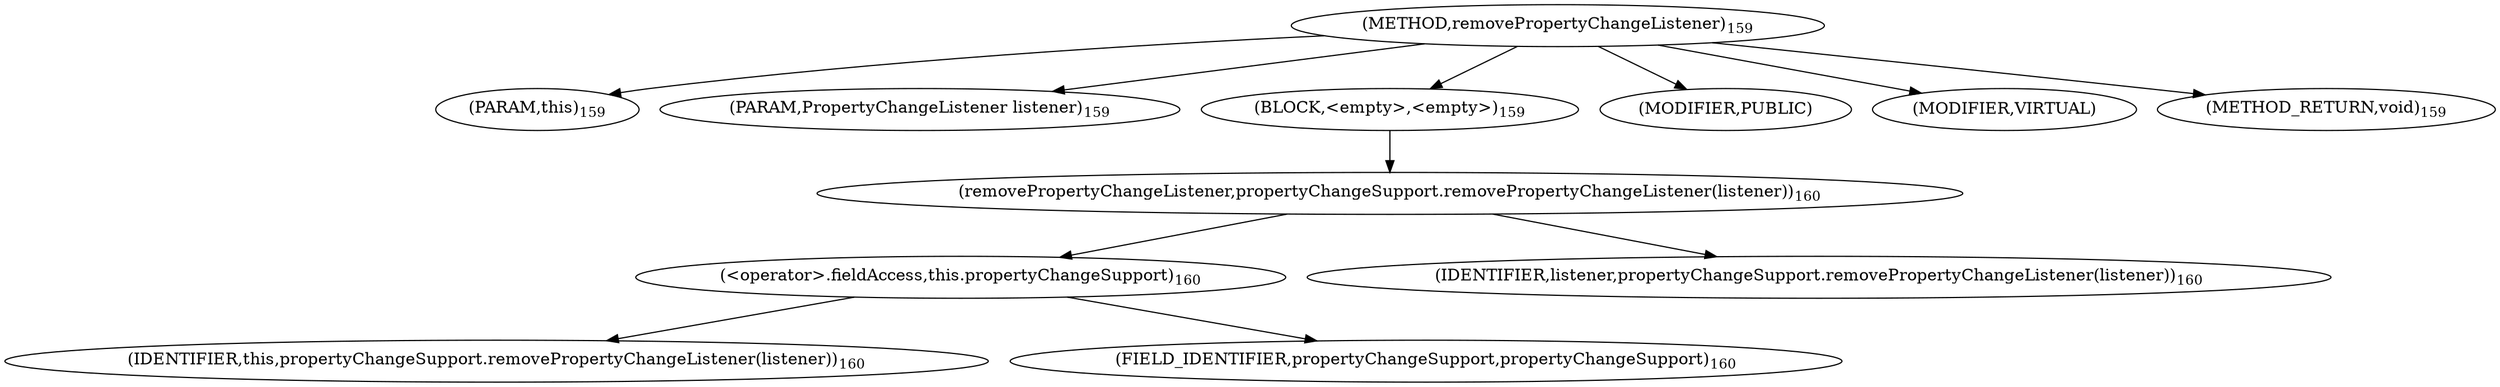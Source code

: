digraph "removePropertyChangeListener" {  
"492" [label = <(METHOD,removePropertyChangeListener)<SUB>159</SUB>> ]
"493" [label = <(PARAM,this)<SUB>159</SUB>> ]
"494" [label = <(PARAM,PropertyChangeListener listener)<SUB>159</SUB>> ]
"495" [label = <(BLOCK,&lt;empty&gt;,&lt;empty&gt;)<SUB>159</SUB>> ]
"496" [label = <(removePropertyChangeListener,propertyChangeSupport.removePropertyChangeListener(listener))<SUB>160</SUB>> ]
"497" [label = <(&lt;operator&gt;.fieldAccess,this.propertyChangeSupport)<SUB>160</SUB>> ]
"498" [label = <(IDENTIFIER,this,propertyChangeSupport.removePropertyChangeListener(listener))<SUB>160</SUB>> ]
"499" [label = <(FIELD_IDENTIFIER,propertyChangeSupport,propertyChangeSupport)<SUB>160</SUB>> ]
"500" [label = <(IDENTIFIER,listener,propertyChangeSupport.removePropertyChangeListener(listener))<SUB>160</SUB>> ]
"501" [label = <(MODIFIER,PUBLIC)> ]
"502" [label = <(MODIFIER,VIRTUAL)> ]
"503" [label = <(METHOD_RETURN,void)<SUB>159</SUB>> ]
  "492" -> "493" 
  "492" -> "494" 
  "492" -> "495" 
  "492" -> "501" 
  "492" -> "502" 
  "492" -> "503" 
  "495" -> "496" 
  "496" -> "497" 
  "496" -> "500" 
  "497" -> "498" 
  "497" -> "499" 
}
